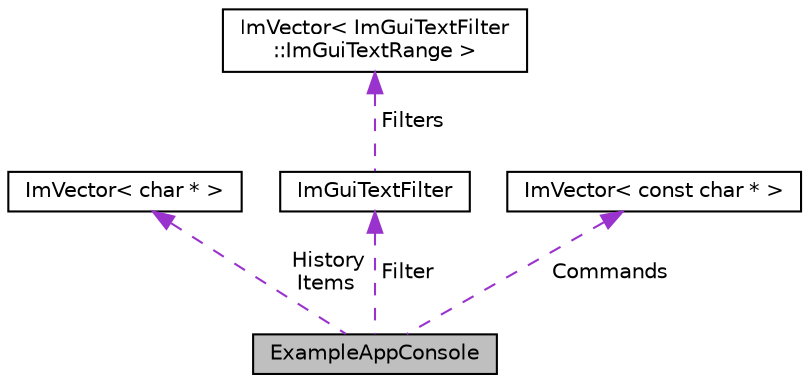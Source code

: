 digraph "ExampleAppConsole"
{
 // LATEX_PDF_SIZE
  edge [fontname="Helvetica",fontsize="10",labelfontname="Helvetica",labelfontsize="10"];
  node [fontname="Helvetica",fontsize="10",shape=record];
  Node1 [label="ExampleAppConsole",height=0.2,width=0.4,color="black", fillcolor="grey75", style="filled", fontcolor="black",tooltip=" "];
  Node2 -> Node1 [dir="back",color="darkorchid3",fontsize="10",style="dashed",label=" History\nItems" ];
  Node2 [label="ImVector\< char * \>",height=0.2,width=0.4,color="black", fillcolor="white", style="filled",URL="$struct_im_vector.html",tooltip=" "];
  Node3 -> Node1 [dir="back",color="darkorchid3",fontsize="10",style="dashed",label=" Filter" ];
  Node3 [label="ImGuiTextFilter",height=0.2,width=0.4,color="black", fillcolor="white", style="filled",URL="$struct_im_gui_text_filter.html",tooltip=" "];
  Node4 -> Node3 [dir="back",color="darkorchid3",fontsize="10",style="dashed",label=" Filters" ];
  Node4 [label="ImVector\< ImGuiTextFilter\l::ImGuiTextRange \>",height=0.2,width=0.4,color="black", fillcolor="white", style="filled",URL="$struct_im_vector.html",tooltip=" "];
  Node5 -> Node1 [dir="back",color="darkorchid3",fontsize="10",style="dashed",label=" Commands" ];
  Node5 [label="ImVector\< const char * \>",height=0.2,width=0.4,color="black", fillcolor="white", style="filled",URL="$struct_im_vector.html",tooltip=" "];
}
